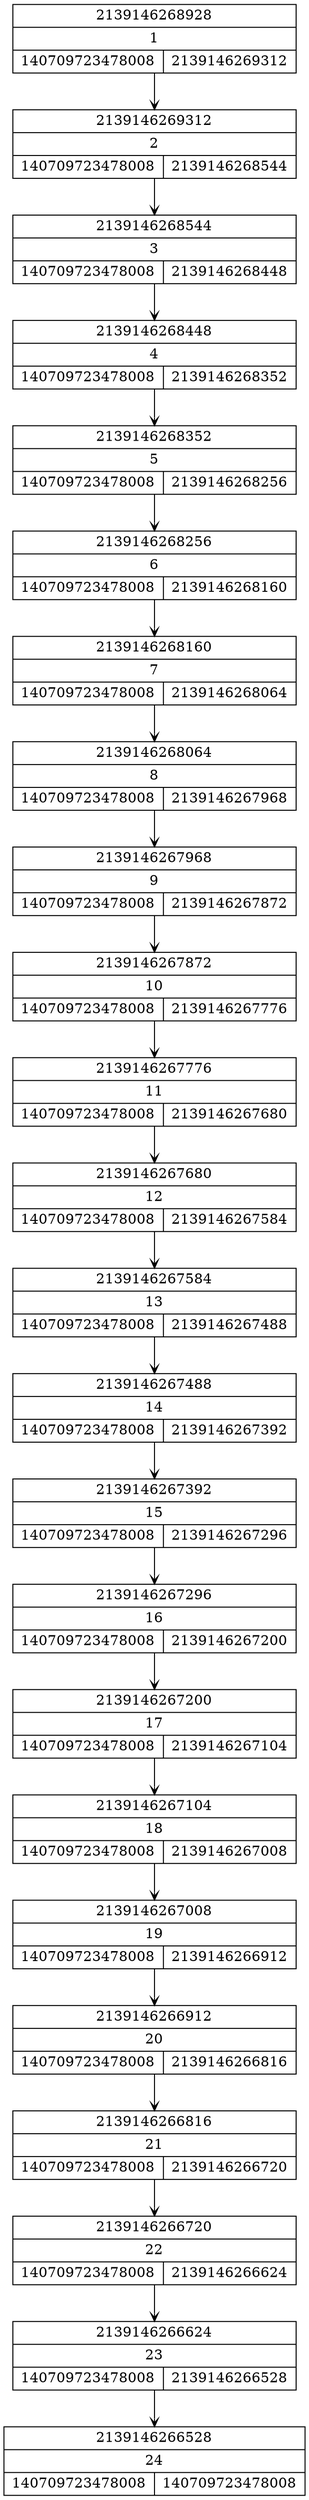 digraph Tree {
  node [shape=record, height=0.6, width=1.5];
  edge [arrowhead=vee, arrowsize=0.8];
  "2139146268928" [label="{2139146268928|1|{140709723478008|2139146269312}}"];
  "2139146268928" -> "2139146269312";
  "2139146269312" [label="{2139146269312|2|{140709723478008|2139146268544}}"];
  "2139146269312" -> "2139146268544";
  "2139146268544" [label="{2139146268544|3|{140709723478008|2139146268448}}"];
  "2139146268544" -> "2139146268448";
  "2139146268448" [label="{2139146268448|4|{140709723478008|2139146268352}}"];
  "2139146268448" -> "2139146268352";
  "2139146268352" [label="{2139146268352|5|{140709723478008|2139146268256}}"];
  "2139146268352" -> "2139146268256";
  "2139146268256" [label="{2139146268256|6|{140709723478008|2139146268160}}"];
  "2139146268256" -> "2139146268160";
  "2139146268160" [label="{2139146268160|7|{140709723478008|2139146268064}}"];
  "2139146268160" -> "2139146268064";
  "2139146268064" [label="{2139146268064|8|{140709723478008|2139146267968}}"];
  "2139146268064" -> "2139146267968";
  "2139146267968" [label="{2139146267968|9|{140709723478008|2139146267872}}"];
  "2139146267968" -> "2139146267872";
  "2139146267872" [label="{2139146267872|10|{140709723478008|2139146267776}}"];
  "2139146267872" -> "2139146267776";
  "2139146267776" [label="{2139146267776|11|{140709723478008|2139146267680}}"];
  "2139146267776" -> "2139146267680";
  "2139146267680" [label="{2139146267680|12|{140709723478008|2139146267584}}"];
  "2139146267680" -> "2139146267584";
  "2139146267584" [label="{2139146267584|13|{140709723478008|2139146267488}}"];
  "2139146267584" -> "2139146267488";
  "2139146267488" [label="{2139146267488|14|{140709723478008|2139146267392}}"];
  "2139146267488" -> "2139146267392";
  "2139146267392" [label="{2139146267392|15|{140709723478008|2139146267296}}"];
  "2139146267392" -> "2139146267296";
  "2139146267296" [label="{2139146267296|16|{140709723478008|2139146267200}}"];
  "2139146267296" -> "2139146267200";
  "2139146267200" [label="{2139146267200|17|{140709723478008|2139146267104}}"];
  "2139146267200" -> "2139146267104";
  "2139146267104" [label="{2139146267104|18|{140709723478008|2139146267008}}"];
  "2139146267104" -> "2139146267008";
  "2139146267008" [label="{2139146267008|19|{140709723478008|2139146266912}}"];
  "2139146267008" -> "2139146266912";
  "2139146266912" [label="{2139146266912|20|{140709723478008|2139146266816}}"];
  "2139146266912" -> "2139146266816";
  "2139146266816" [label="{2139146266816|21|{140709723478008|2139146266720}}"];
  "2139146266816" -> "2139146266720";
  "2139146266720" [label="{2139146266720|22|{140709723478008|2139146266624}}"];
  "2139146266720" -> "2139146266624";
  "2139146266624" [label="{2139146266624|23|{140709723478008|2139146266528}}"];
  "2139146266624" -> "2139146266528";
  "2139146266528" [label="{2139146266528|24|{140709723478008|140709723478008}}"];
}
